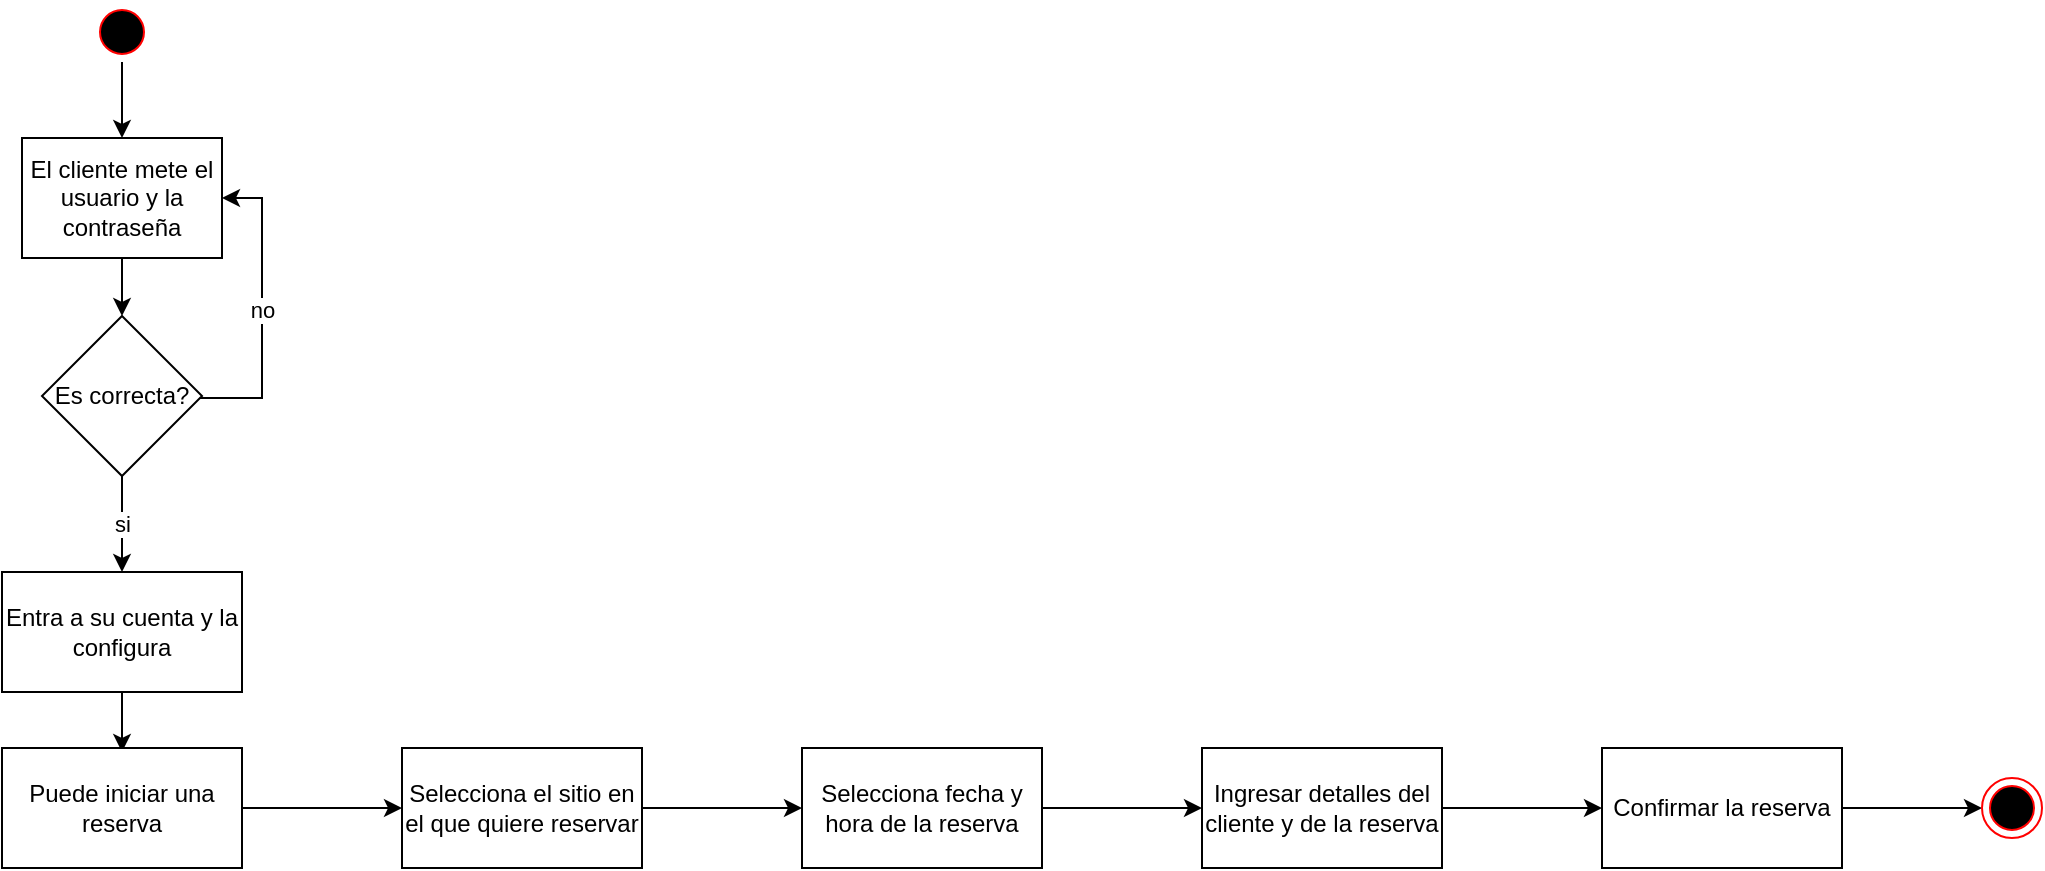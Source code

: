 <mxfile version="24.3.1" type="device">
  <diagram name="Page-1" id="0783ab3e-0a74-02c8-0abd-f7b4e66b4bec">
    <mxGraphModel dx="606" dy="246" grid="1" gridSize="10" guides="1" tooltips="1" connect="1" arrows="1" fold="1" page="1" pageScale="1" pageWidth="850" pageHeight="1100" background="none" math="0" shadow="0">
      <root>
        <mxCell id="0" />
        <mxCell id="1" parent="0" />
        <mxCell id="hyvPZXldIbqlBrTz5avD-3" value="" style="edgeStyle=orthogonalEdgeStyle;rounded=0;orthogonalLoop=1;jettySize=auto;html=1;" edge="1" parent="1" source="hyvPZXldIbqlBrTz5avD-1" target="hyvPZXldIbqlBrTz5avD-2">
          <mxGeometry relative="1" as="geometry" />
        </mxCell>
        <mxCell id="hyvPZXldIbqlBrTz5avD-1" value="El cliente mete el usuario y la contraseña" style="rounded=0;whiteSpace=wrap;html=1;" vertex="1" parent="1">
          <mxGeometry x="20" y="77" width="100" height="60" as="geometry" />
        </mxCell>
        <mxCell id="hyvPZXldIbqlBrTz5avD-5" value="no" style="edgeStyle=orthogonalEdgeStyle;rounded=0;orthogonalLoop=1;jettySize=auto;html=1;entryX=1;entryY=0.5;entryDx=0;entryDy=0;" edge="1" parent="1" source="hyvPZXldIbqlBrTz5avD-2" target="hyvPZXldIbqlBrTz5avD-1">
          <mxGeometry relative="1" as="geometry">
            <mxPoint x="190" y="207" as="targetPoint" />
            <Array as="points">
              <mxPoint x="140" y="207" />
              <mxPoint x="140" y="107" />
            </Array>
          </mxGeometry>
        </mxCell>
        <mxCell id="hyvPZXldIbqlBrTz5avD-7" value="si" style="edgeStyle=orthogonalEdgeStyle;rounded=0;orthogonalLoop=1;jettySize=auto;html=1;" edge="1" parent="1" source="hyvPZXldIbqlBrTz5avD-2" target="hyvPZXldIbqlBrTz5avD-6">
          <mxGeometry relative="1" as="geometry">
            <mxPoint x="70" y="265" as="sourcePoint" />
          </mxGeometry>
        </mxCell>
        <mxCell id="hyvPZXldIbqlBrTz5avD-2" value="Es correcta?" style="rhombus;whiteSpace=wrap;html=1;" vertex="1" parent="1">
          <mxGeometry x="30" y="166" width="80" height="80" as="geometry" />
        </mxCell>
        <mxCell id="hyvPZXldIbqlBrTz5avD-9" value="" style="edgeStyle=orthogonalEdgeStyle;rounded=0;orthogonalLoop=1;jettySize=auto;html=1;" edge="1" parent="1" source="hyvPZXldIbqlBrTz5avD-6">
          <mxGeometry relative="1" as="geometry">
            <mxPoint x="70" y="384" as="targetPoint" />
          </mxGeometry>
        </mxCell>
        <mxCell id="hyvPZXldIbqlBrTz5avD-6" value="Entra a su cuenta y la configura" style="whiteSpace=wrap;html=1;" vertex="1" parent="1">
          <mxGeometry x="10" y="294" width="120" height="60" as="geometry" />
        </mxCell>
        <mxCell id="hyvPZXldIbqlBrTz5avD-11" value="" style="edgeStyle=orthogonalEdgeStyle;rounded=0;orthogonalLoop=1;jettySize=auto;html=1;" edge="1" parent="1" source="hyvPZXldIbqlBrTz5avD-8" target="hyvPZXldIbqlBrTz5avD-10">
          <mxGeometry relative="1" as="geometry" />
        </mxCell>
        <mxCell id="hyvPZXldIbqlBrTz5avD-8" value="Puede iniciar una reserva" style="whiteSpace=wrap;html=1;" vertex="1" parent="1">
          <mxGeometry x="10" y="382" width="120" height="60" as="geometry" />
        </mxCell>
        <mxCell id="hyvPZXldIbqlBrTz5avD-13" value="" style="edgeStyle=orthogonalEdgeStyle;rounded=0;orthogonalLoop=1;jettySize=auto;html=1;" edge="1" parent="1" source="hyvPZXldIbqlBrTz5avD-10" target="hyvPZXldIbqlBrTz5avD-12">
          <mxGeometry relative="1" as="geometry" />
        </mxCell>
        <mxCell id="hyvPZXldIbqlBrTz5avD-10" value="Selecciona el sitio en el que quiere reservar" style="whiteSpace=wrap;html=1;" vertex="1" parent="1">
          <mxGeometry x="210" y="382" width="120" height="60" as="geometry" />
        </mxCell>
        <mxCell id="hyvPZXldIbqlBrTz5avD-15" value="" style="edgeStyle=orthogonalEdgeStyle;rounded=0;orthogonalLoop=1;jettySize=auto;html=1;" edge="1" parent="1" source="hyvPZXldIbqlBrTz5avD-12" target="hyvPZXldIbqlBrTz5avD-14">
          <mxGeometry relative="1" as="geometry" />
        </mxCell>
        <mxCell id="hyvPZXldIbqlBrTz5avD-12" value="Selecciona fecha y hora de la reserva" style="whiteSpace=wrap;html=1;" vertex="1" parent="1">
          <mxGeometry x="410" y="382" width="120" height="60" as="geometry" />
        </mxCell>
        <mxCell id="hyvPZXldIbqlBrTz5avD-17" value="" style="edgeStyle=orthogonalEdgeStyle;rounded=0;orthogonalLoop=1;jettySize=auto;html=1;" edge="1" parent="1" source="hyvPZXldIbqlBrTz5avD-14" target="hyvPZXldIbqlBrTz5avD-16">
          <mxGeometry relative="1" as="geometry" />
        </mxCell>
        <mxCell id="hyvPZXldIbqlBrTz5avD-14" value="Ingresar detalles del cliente y de la reserva" style="whiteSpace=wrap;html=1;" vertex="1" parent="1">
          <mxGeometry x="610" y="382" width="120" height="60" as="geometry" />
        </mxCell>
        <mxCell id="hyvPZXldIbqlBrTz5avD-19" value="" style="edgeStyle=orthogonalEdgeStyle;rounded=0;orthogonalLoop=1;jettySize=auto;html=1;" edge="1" parent="1" source="hyvPZXldIbqlBrTz5avD-16">
          <mxGeometry relative="1" as="geometry">
            <mxPoint x="1000" y="412" as="targetPoint" />
          </mxGeometry>
        </mxCell>
        <mxCell id="hyvPZXldIbqlBrTz5avD-16" value="Confirmar la reserva" style="whiteSpace=wrap;html=1;" vertex="1" parent="1">
          <mxGeometry x="810" y="382" width="120" height="60" as="geometry" />
        </mxCell>
        <mxCell id="hyvPZXldIbqlBrTz5avD-18" value="" style="ellipse;html=1;shape=endState;fillColor=#000000;strokeColor=#ff0000;" vertex="1" parent="1">
          <mxGeometry x="1000" y="397" width="30" height="30" as="geometry" />
        </mxCell>
        <mxCell id="hyvPZXldIbqlBrTz5avD-22" value="" style="edgeStyle=orthogonalEdgeStyle;rounded=0;orthogonalLoop=1;jettySize=auto;html=1;" edge="1" parent="1" source="hyvPZXldIbqlBrTz5avD-20" target="hyvPZXldIbqlBrTz5avD-1">
          <mxGeometry relative="1" as="geometry" />
        </mxCell>
        <mxCell id="hyvPZXldIbqlBrTz5avD-20" value="" style="ellipse;html=1;shape=startState;fillColor=#000000;strokeColor=#ff0000;" vertex="1" parent="1">
          <mxGeometry x="55" y="9" width="30" height="30" as="geometry" />
        </mxCell>
      </root>
    </mxGraphModel>
  </diagram>
</mxfile>
